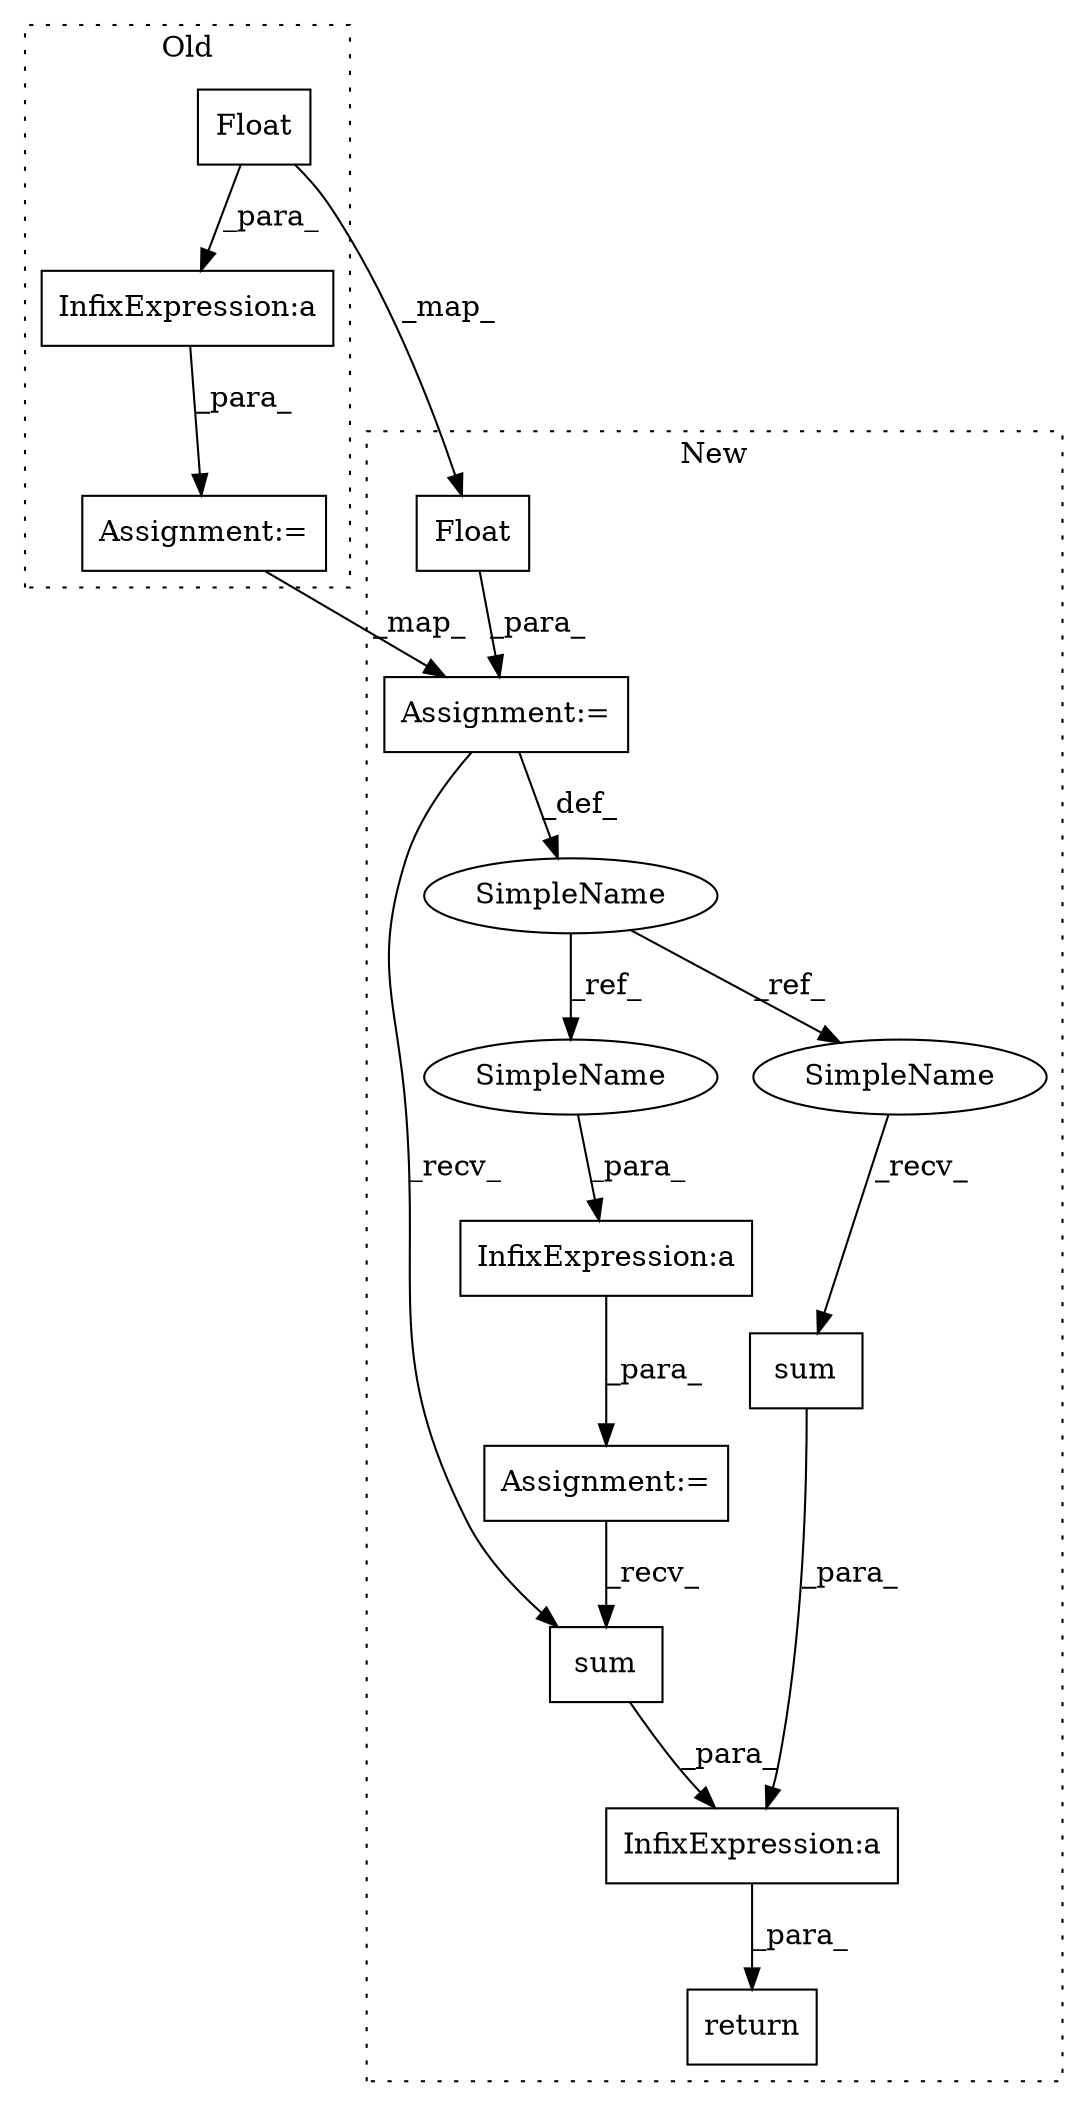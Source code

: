 digraph G {
subgraph cluster0 {
1 [label="Float" a="32" s="521" l="7" shape="box"];
5 [label="InfixExpression:a" a="27" s="513" l="3" shape="box"];
7 [label="Assignment:=" a="7" s="507" l="1" shape="box"];
label = "Old";
style="dotted";
}
subgraph cluster1 {
2 [label="Float" a="32" s="513" l="7" shape="box"];
3 [label="Assignment:=" a="7" s="532" l="1" shape="box"];
4 [label="InfixExpression:a" a="27" s="538" l="3" shape="box"];
6 [label="InfixExpression:a" a="27" s="572" l="3" shape="box"];
8 [label="Assignment:=" a="7" s="507" l="1" shape="box"];
9 [label="sum" a="32" s="567" l="5" shape="box"];
10 [label="return" a="41" s="554" l="7" shape="box"];
11 [label="sum" a="32" s="580" l="5" shape="box"];
12 [label="SimpleName" a="42" s="503" l="4" shape="ellipse"];
13 [label="SimpleName" a="42" s="541" l="4" shape="ellipse"];
14 [label="SimpleName" a="42" s="575" l="4" shape="ellipse"];
label = "New";
style="dotted";
}
1 -> 2 [label="_map_"];
1 -> 5 [label="_para_"];
2 -> 8 [label="_para_"];
3 -> 9 [label="_recv_"];
4 -> 3 [label="_para_"];
5 -> 7 [label="_para_"];
6 -> 10 [label="_para_"];
7 -> 8 [label="_map_"];
8 -> 9 [label="_recv_"];
8 -> 12 [label="_def_"];
9 -> 6 [label="_para_"];
11 -> 6 [label="_para_"];
12 -> 14 [label="_ref_"];
12 -> 13 [label="_ref_"];
13 -> 4 [label="_para_"];
14 -> 11 [label="_recv_"];
}